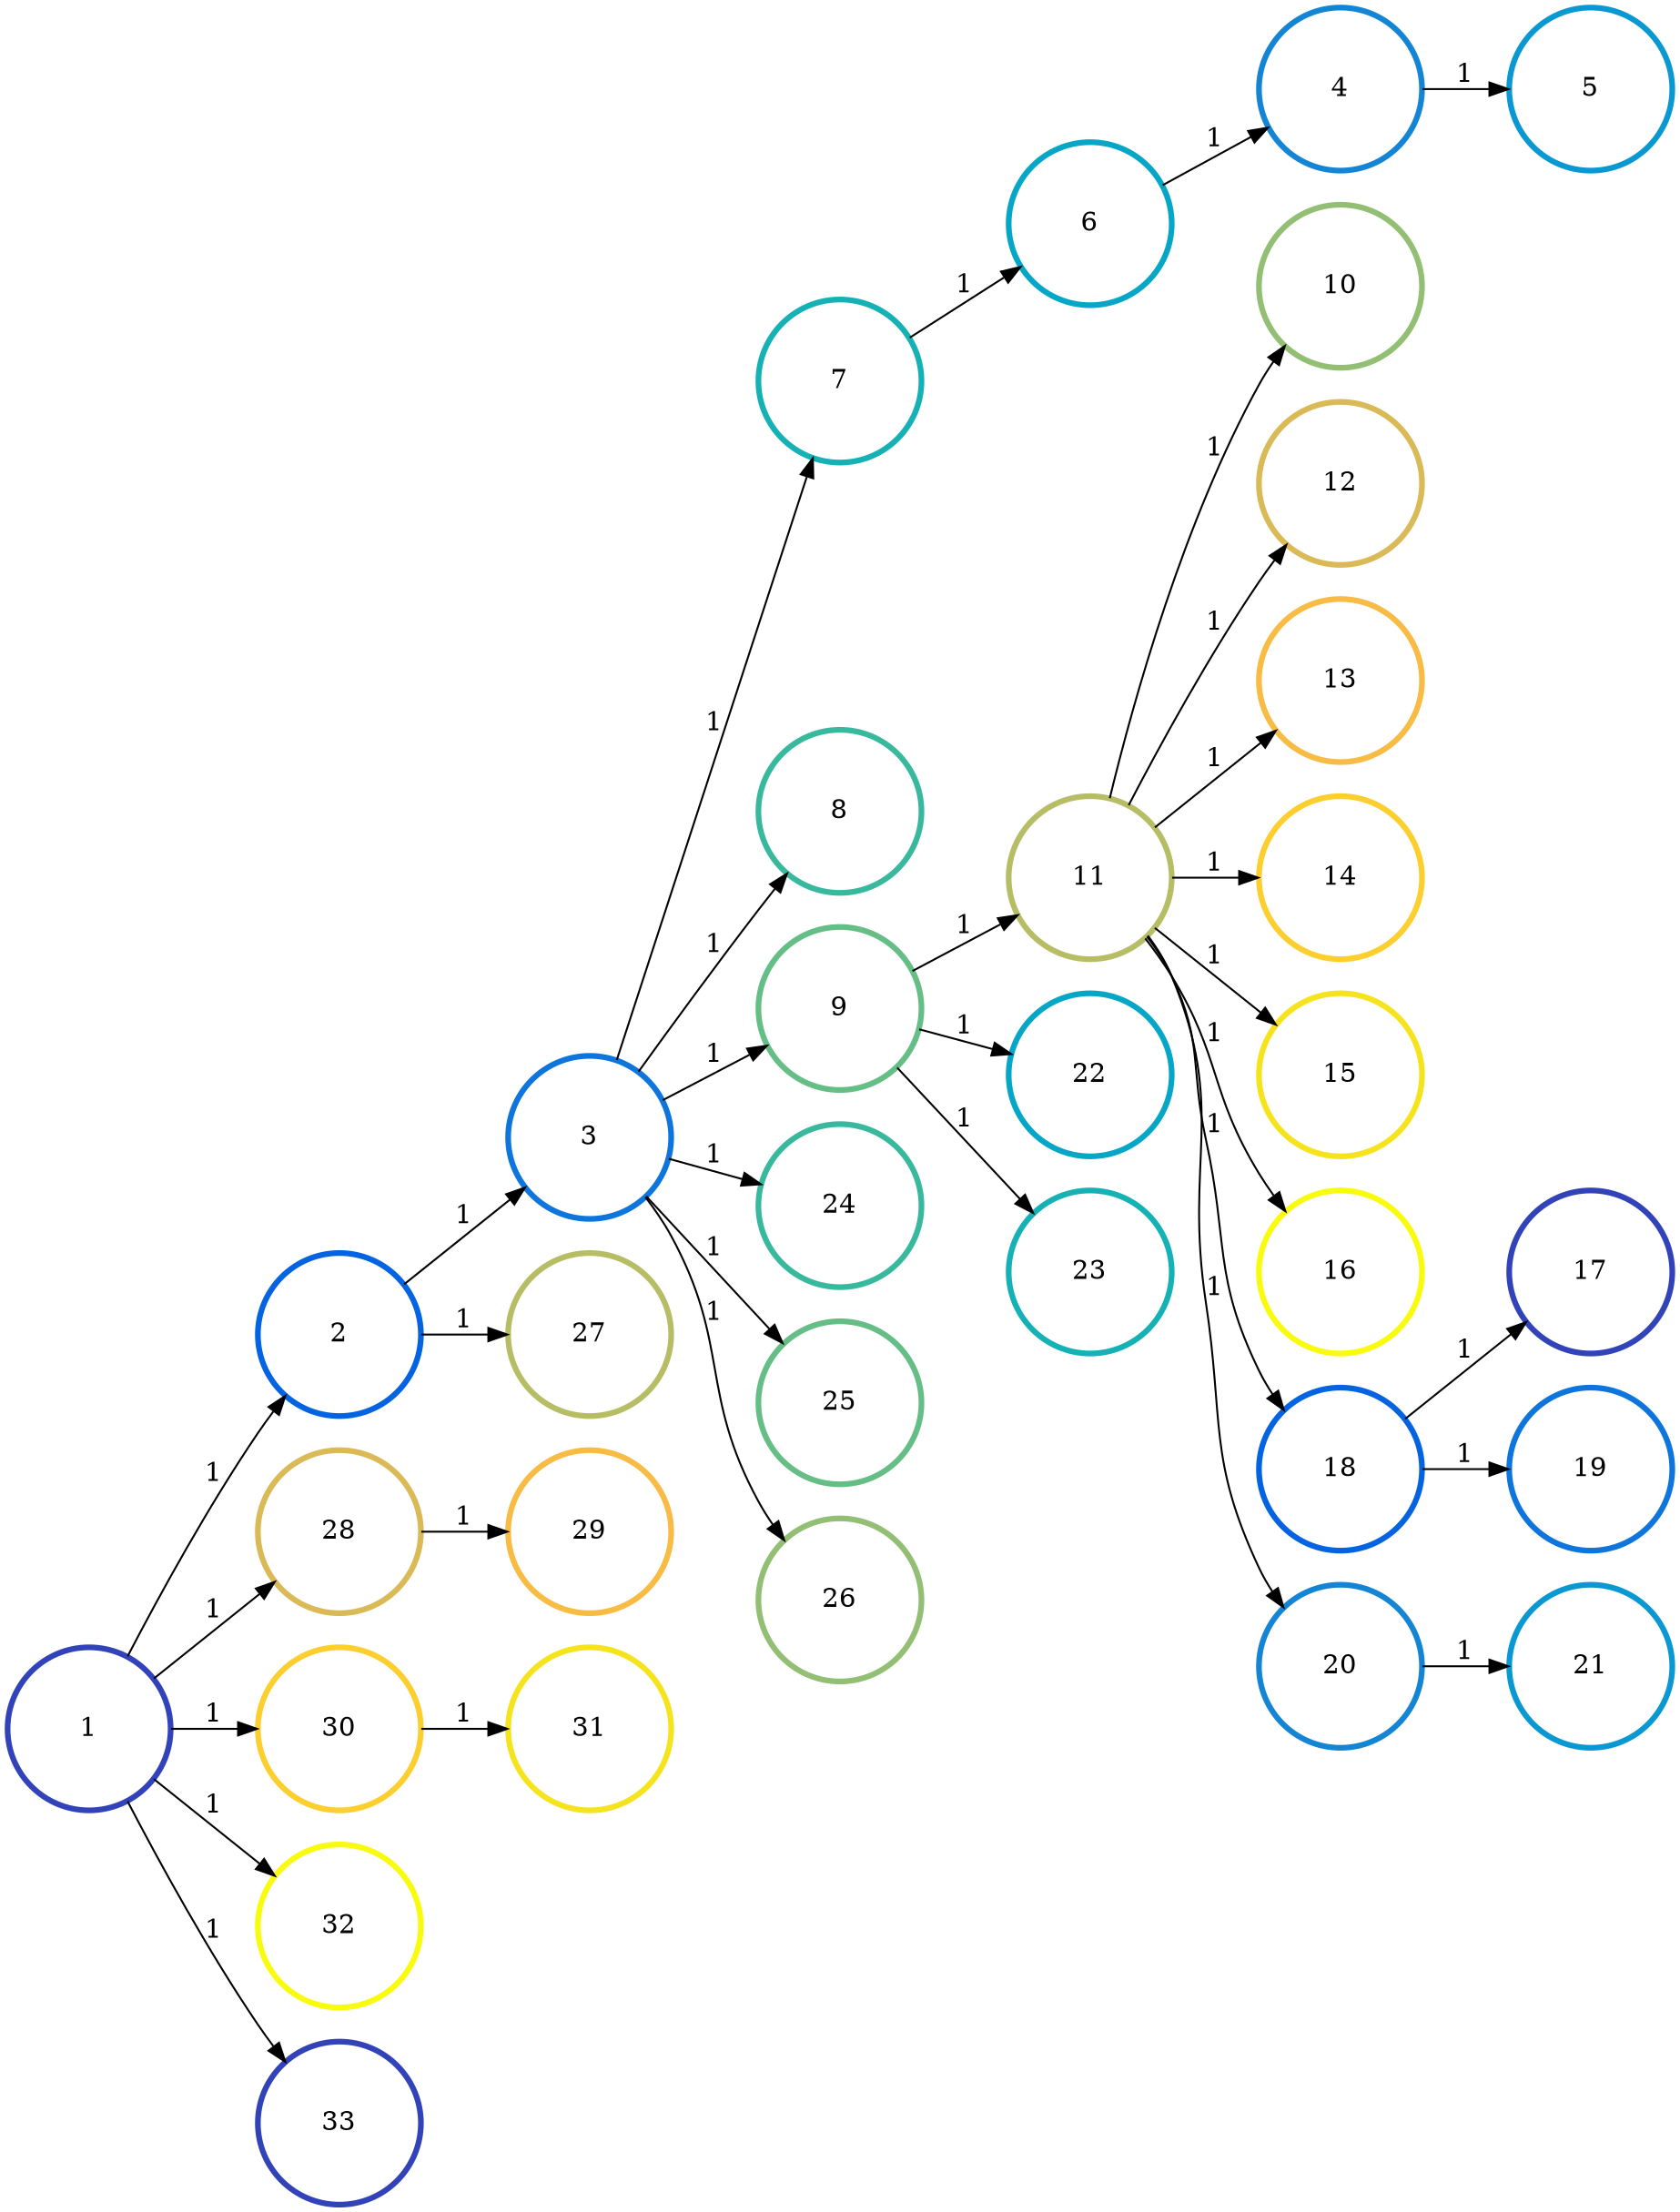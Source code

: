digraph N {
	overlap="false"
	rankdir="LR"
	0 [label="1",width=1.2,height=1.2,style="",penwidth=3,color="#3243BA"]
	1 [label="2",width=1.2,height=1.2,style="",penwidth=3,color="#0363E1"]
	2 [label="3",width=1.2,height=1.2,style="",penwidth=3,color="#0D75DC"]
	3 [label="4",width=1.2,height=1.2,style="",penwidth=3,color="#1485D4"]
	4 [label="5",width=1.2,height=1.2,style="",penwidth=3,color="#0998D1"]
	5 [label="6",width=1.2,height=1.2,style="",penwidth=3,color="#06A7C6"]
	6 [label="7",width=1.2,height=1.2,style="",penwidth=3,color="#15B1B4"]
	7 [label="8",width=1.2,height=1.2,style="",penwidth=3,color="#38B99E"]
	8 [label="9",width=1.2,height=1.2,style="",penwidth=3,color="#65BE86"]
	9 [label="10",width=1.2,height=1.2,style="",penwidth=3,color="#92BF73"]
	10 [label="11",width=1.2,height=1.2,style="",penwidth=3,color="#B7BD64"]
	11 [label="12",width=1.2,height=1.2,style="",penwidth=3,color="#D9BA56"]
	12 [label="13",width=1.2,height=1.2,style="",penwidth=3,color="#F8BB44"]
	13 [label="14",width=1.2,height=1.2,style="",penwidth=3,color="#FCCE2E"]
	14 [label="15",width=1.2,height=1.2,style="",penwidth=3,color="#F5E41D"]
	15 [label="16",width=1.2,height=1.2,style="",penwidth=3,color="#F9FB0E"]
	16 [label="17",width=1.2,height=1.2,style="",penwidth=3,color="#3243BA"]
	17 [label="18",width=1.2,height=1.2,style="",penwidth=3,color="#0363E1"]
	18 [label="19",width=1.2,height=1.2,style="",penwidth=3,color="#0D75DC"]
	19 [label="20",width=1.2,height=1.2,style="",penwidth=3,color="#1485D4"]
	20 [label="21",width=1.2,height=1.2,style="",penwidth=3,color="#0998D1"]
	21 [label="22",width=1.2,height=1.2,style="",penwidth=3,color="#06A7C6"]
	22 [label="23",width=1.2,height=1.2,style="",penwidth=3,color="#15B1B4"]
	23 [label="24",width=1.2,height=1.2,style="",penwidth=3,color="#38B99E"]
	24 [label="25",width=1.2,height=1.2,style="",penwidth=3,color="#65BE86"]
	25 [label="26",width=1.2,height=1.2,style="",penwidth=3,color="#92BF73"]
	26 [label="27",width=1.2,height=1.2,style="",penwidth=3,color="#B7BD64"]
	27 [label="28",width=1.2,height=1.2,style="",penwidth=3,color="#D9BA56"]
	28 [label="29",width=1.2,height=1.2,style="",penwidth=3,color="#F8BB44"]
	29 [label="30",width=1.2,height=1.2,style="",penwidth=3,color="#FCCE2E"]
	30 [label="31",width=1.2,height=1.2,style="",penwidth=3,color="#F5E41D"]
	31 [label="32",width=1.2,height=1.2,style="",penwidth=3,color="#F9FB0E"]
	32 [label="33",width=1.2,height=1.2,style="",penwidth=3,color="#3243BA"]
	0 -> 1 [penwidth=1,color=black,label="1"]
	0 -> 27 [penwidth=1,color=black,label="1"]
	0 -> 29 [penwidth=1,color=black,label="1"]
	0 -> 31 [penwidth=1,color=black,label="1"]
	0 -> 32 [penwidth=1,color=black,label="1"]
	1 -> 2 [penwidth=1,color=black,label="1"]
	1 -> 26 [penwidth=1,color=black,label="1"]
	2 -> 6 [penwidth=1,color=black,label="1"]
	2 -> 7 [penwidth=1,color=black,label="1"]
	2 -> 8 [penwidth=1,color=black,label="1"]
	2 -> 23 [penwidth=1,color=black,label="1"]
	2 -> 24 [penwidth=1,color=black,label="1"]
	2 -> 25 [penwidth=1,color=black,label="1"]
	3 -> 4 [penwidth=1,color=black,label="1"]
	5 -> 3 [penwidth=1,color=black,label="1"]
	6 -> 5 [penwidth=1,color=black,label="1"]
	8 -> 10 [penwidth=1,color=black,label="1"]
	8 -> 21 [penwidth=1,color=black,label="1"]
	8 -> 22 [penwidth=1,color=black,label="1"]
	10 -> 9 [penwidth=1,color=black,label="1"]
	10 -> 11 [penwidth=1,color=black,label="1"]
	10 -> 12 [penwidth=1,color=black,label="1"]
	10 -> 13 [penwidth=1,color=black,label="1"]
	10 -> 14 [penwidth=1,color=black,label="1"]
	10 -> 15 [penwidth=1,color=black,label="1"]
	10 -> 17 [penwidth=1,color=black,label="1"]
	10 -> 19 [penwidth=1,color=black,label="1"]
	17 -> 16 [penwidth=1,color=black,label="1"]
	17 -> 18 [penwidth=1,color=black,label="1"]
	19 -> 20 [penwidth=1,color=black,label="1"]
	27 -> 28 [penwidth=1,color=black,label="1"]
	29 -> 30 [penwidth=1,color=black,label="1"]
}
